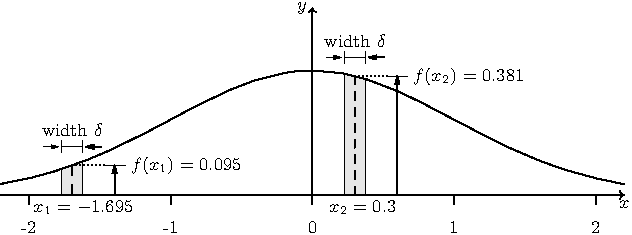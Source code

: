 unitsize(25mm,55mm);
defaultpen(fontsize(9));

real xLeft = -2.2;
real xRight = 2.2;
real yTop = 0.6;

// normal density
real dnorm(real x) {
  return 1/sqrt(2*pi)*exp(-1/2*x^2);
}
// compute normal curve, plot later
path normalCurve;
for(real x = xLeft; x < xRight; x += 0.2) {
  normalCurve = normalCurve..(x, dnorm(x));
}

// Example points
real xs[] = {-1.695, 0.3};
real delta = 0.15;
int i = 1;
for(real x : xs) {
  real fx = dnorm(x);
  real xl = x - delta/2;
  real xr = x + delta/2;
  real tl = times(normalCurve, xl)[0];
  real tr = times(normalCurve, xr)[0];
  path striptop = subpath(normalCurve, tl, tr);
  path area = (xl, 0)--striptop--(xr, 0)--cycle;
  filldraw(area, lightgray, linewidth(0.2));
  draw((x, 0)--(x, dnorm(x)), dashed);
  label("$x_" + string(i) + " = " + format("%f", x) +"$", (x, 0), S + 0.2E);
  // width marks and width
  real barheight = dnorm(x) + 0.06;
  Label widthLabel = Label("width $\delta$", MidPoint, 2N);
  draw(widthLabel, (xl, barheight)--(xr, barheight), linewidth(0.4), Bars);
  arrow((xl, barheight), W, length=50delta, margin=DotMargin, linewidth(0.4));
  arrow((xr, barheight), E, length=50delta, margin=DotMargin);
  // mark the function value
  real xmarker = x + 1.5delta;
  draw((x, fx)--(xmarker,fx), dotted);
  Label valueLabel = Label("$f(x_" + string(i) + ") = " + format("%5.3f", fx) + "$",
			   position=EndPoint,  E);
  path valuePath = (xmarker, fx)--(xmarker+delta, fx);
  draw(valueLabel, valuePath, linewidth(0.4));
  pair barx = relpoint(valuePath, 0.5);
  draw((barx.x, 0)--barx, Arrow(4));
  //
  ++i;
}

// add normal curve later as filling area cuts into the curve otherwise
draw(normalCurve);

// Add Axes after are to avoid cutting into it
path xaxis = (xLeft,0)--(xRight,0);
path yaxis = (0,0)--(0,yTop);
draw(xaxis, Arrow(TeXHead, 1));
draw(yaxis, Arrow(TeXHead, 1));
label("$x$", point(xaxis, 1), S);
label("$y$", point(yaxis, 1), W);
// Axis labels
real tickLength = 0.05*yTop;
for(int x = (int)xLeft; x <= (int)xRight; ++x) {
  draw((x,0)--(x,-tickLength));
  label(string(x), (x,-tickLength), 3S);
}
